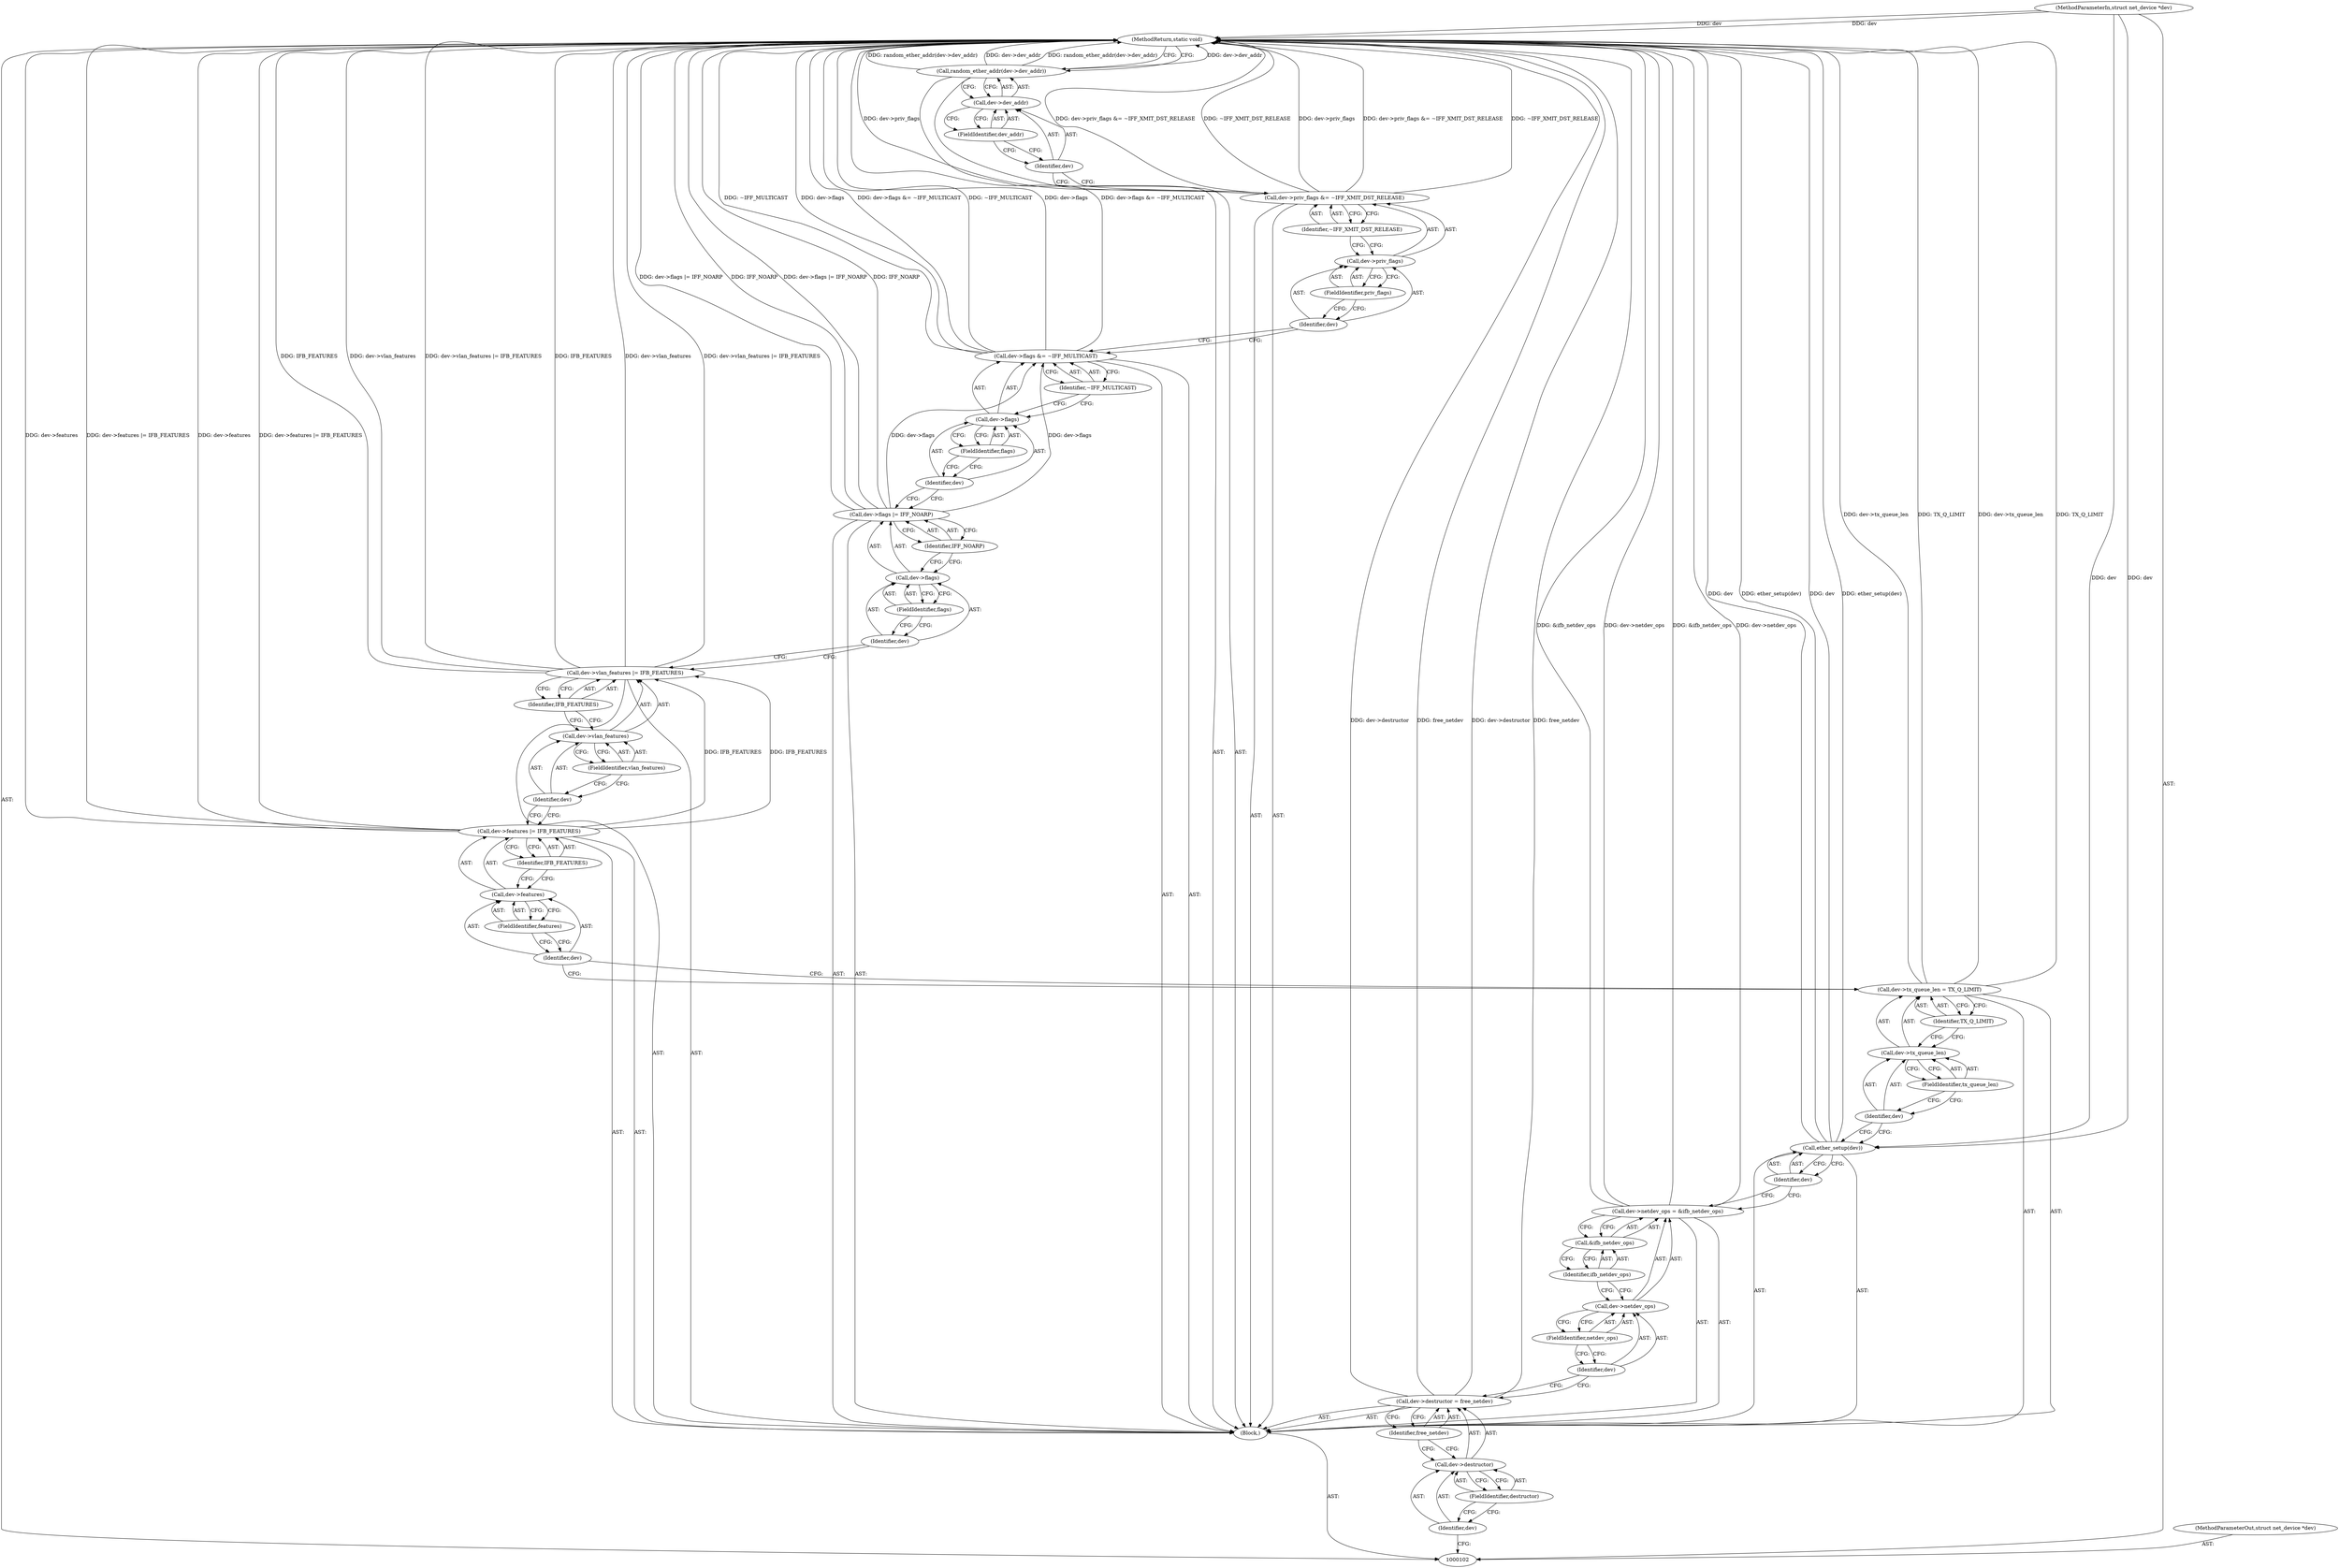 digraph "1_linux_550fd08c2cebad61c548def135f67aba284c6162_2" {
"1000152" [label="(MethodReturn,static void)"];
"1000103" [label="(MethodParameterIn,struct net_device *dev)"];
"1000190" [label="(MethodParameterOut,struct net_device *dev)"];
"1000123" [label="(Call,dev->features |= IFB_FEATURES)"];
"1000124" [label="(Call,dev->features)"];
"1000125" [label="(Identifier,dev)"];
"1000127" [label="(Identifier,IFB_FEATURES)"];
"1000126" [label="(FieldIdentifier,features)"];
"1000128" [label="(Call,dev->vlan_features |= IFB_FEATURES)"];
"1000129" [label="(Call,dev->vlan_features)"];
"1000130" [label="(Identifier,dev)"];
"1000132" [label="(Identifier,IFB_FEATURES)"];
"1000131" [label="(FieldIdentifier,vlan_features)"];
"1000137" [label="(Identifier,IFF_NOARP)"];
"1000133" [label="(Call,dev->flags |= IFF_NOARP)"];
"1000134" [label="(Call,dev->flags)"];
"1000135" [label="(Identifier,dev)"];
"1000136" [label="(FieldIdentifier,flags)"];
"1000142" [label="(Identifier,~IFF_MULTICAST)"];
"1000138" [label="(Call,dev->flags &= ~IFF_MULTICAST)"];
"1000139" [label="(Call,dev->flags)"];
"1000140" [label="(Identifier,dev)"];
"1000141" [label="(FieldIdentifier,flags)"];
"1000143" [label="(Call,dev->priv_flags &= ~IFF_XMIT_DST_RELEASE)"];
"1000144" [label="(Call,dev->priv_flags)"];
"1000145" [label="(Identifier,dev)"];
"1000147" [label="(Identifier,~IFF_XMIT_DST_RELEASE)"];
"1000146" [label="(FieldIdentifier,priv_flags)"];
"1000148" [label="(Call,random_ether_addr(dev->dev_addr))"];
"1000149" [label="(Call,dev->dev_addr)"];
"1000150" [label="(Identifier,dev)"];
"1000151" [label="(FieldIdentifier,dev_addr)"];
"1000104" [label="(Block,)"];
"1000105" [label="(Call,dev->destructor = free_netdev)"];
"1000106" [label="(Call,dev->destructor)"];
"1000107" [label="(Identifier,dev)"];
"1000109" [label="(Identifier,free_netdev)"];
"1000108" [label="(FieldIdentifier,destructor)"];
"1000110" [label="(Call,dev->netdev_ops = &ifb_netdev_ops)"];
"1000111" [label="(Call,dev->netdev_ops)"];
"1000112" [label="(Identifier,dev)"];
"1000114" [label="(Call,&ifb_netdev_ops)"];
"1000115" [label="(Identifier,ifb_netdev_ops)"];
"1000113" [label="(FieldIdentifier,netdev_ops)"];
"1000116" [label="(Call,ether_setup(dev))"];
"1000117" [label="(Identifier,dev)"];
"1000118" [label="(Call,dev->tx_queue_len = TX_Q_LIMIT)"];
"1000119" [label="(Call,dev->tx_queue_len)"];
"1000120" [label="(Identifier,dev)"];
"1000122" [label="(Identifier,TX_Q_LIMIT)"];
"1000121" [label="(FieldIdentifier,tx_queue_len)"];
"1000152" -> "1000102"  [label="AST: "];
"1000152" -> "1000148"  [label="CFG: "];
"1000116" -> "1000152"  [label="DDG: dev"];
"1000116" -> "1000152"  [label="DDG: ether_setup(dev)"];
"1000138" -> "1000152"  [label="DDG: ~IFF_MULTICAST"];
"1000138" -> "1000152"  [label="DDG: dev->flags"];
"1000138" -> "1000152"  [label="DDG: dev->flags &= ~IFF_MULTICAST"];
"1000110" -> "1000152"  [label="DDG: &ifb_netdev_ops"];
"1000110" -> "1000152"  [label="DDG: dev->netdev_ops"];
"1000133" -> "1000152"  [label="DDG: dev->flags |= IFF_NOARP"];
"1000133" -> "1000152"  [label="DDG: IFF_NOARP"];
"1000118" -> "1000152"  [label="DDG: dev->tx_queue_len"];
"1000118" -> "1000152"  [label="DDG: TX_Q_LIMIT"];
"1000123" -> "1000152"  [label="DDG: dev->features"];
"1000123" -> "1000152"  [label="DDG: dev->features |= IFB_FEATURES"];
"1000128" -> "1000152"  [label="DDG: IFB_FEATURES"];
"1000128" -> "1000152"  [label="DDG: dev->vlan_features"];
"1000128" -> "1000152"  [label="DDG: dev->vlan_features |= IFB_FEATURES"];
"1000103" -> "1000152"  [label="DDG: dev"];
"1000143" -> "1000152"  [label="DDG: dev->priv_flags"];
"1000143" -> "1000152"  [label="DDG: dev->priv_flags &= ~IFF_XMIT_DST_RELEASE"];
"1000143" -> "1000152"  [label="DDG: ~IFF_XMIT_DST_RELEASE"];
"1000148" -> "1000152"  [label="DDG: dev->dev_addr"];
"1000148" -> "1000152"  [label="DDG: random_ether_addr(dev->dev_addr)"];
"1000105" -> "1000152"  [label="DDG: dev->destructor"];
"1000105" -> "1000152"  [label="DDG: free_netdev"];
"1000103" -> "1000102"  [label="AST: "];
"1000103" -> "1000152"  [label="DDG: dev"];
"1000103" -> "1000116"  [label="DDG: dev"];
"1000190" -> "1000102"  [label="AST: "];
"1000123" -> "1000104"  [label="AST: "];
"1000123" -> "1000127"  [label="CFG: "];
"1000124" -> "1000123"  [label="AST: "];
"1000127" -> "1000123"  [label="AST: "];
"1000130" -> "1000123"  [label="CFG: "];
"1000123" -> "1000152"  [label="DDG: dev->features"];
"1000123" -> "1000152"  [label="DDG: dev->features |= IFB_FEATURES"];
"1000123" -> "1000128"  [label="DDG: IFB_FEATURES"];
"1000124" -> "1000123"  [label="AST: "];
"1000124" -> "1000126"  [label="CFG: "];
"1000125" -> "1000124"  [label="AST: "];
"1000126" -> "1000124"  [label="AST: "];
"1000127" -> "1000124"  [label="CFG: "];
"1000125" -> "1000124"  [label="AST: "];
"1000125" -> "1000118"  [label="CFG: "];
"1000126" -> "1000125"  [label="CFG: "];
"1000127" -> "1000123"  [label="AST: "];
"1000127" -> "1000124"  [label="CFG: "];
"1000123" -> "1000127"  [label="CFG: "];
"1000126" -> "1000124"  [label="AST: "];
"1000126" -> "1000125"  [label="CFG: "];
"1000124" -> "1000126"  [label="CFG: "];
"1000128" -> "1000104"  [label="AST: "];
"1000128" -> "1000132"  [label="CFG: "];
"1000129" -> "1000128"  [label="AST: "];
"1000132" -> "1000128"  [label="AST: "];
"1000135" -> "1000128"  [label="CFG: "];
"1000128" -> "1000152"  [label="DDG: IFB_FEATURES"];
"1000128" -> "1000152"  [label="DDG: dev->vlan_features"];
"1000128" -> "1000152"  [label="DDG: dev->vlan_features |= IFB_FEATURES"];
"1000123" -> "1000128"  [label="DDG: IFB_FEATURES"];
"1000129" -> "1000128"  [label="AST: "];
"1000129" -> "1000131"  [label="CFG: "];
"1000130" -> "1000129"  [label="AST: "];
"1000131" -> "1000129"  [label="AST: "];
"1000132" -> "1000129"  [label="CFG: "];
"1000130" -> "1000129"  [label="AST: "];
"1000130" -> "1000123"  [label="CFG: "];
"1000131" -> "1000130"  [label="CFG: "];
"1000132" -> "1000128"  [label="AST: "];
"1000132" -> "1000129"  [label="CFG: "];
"1000128" -> "1000132"  [label="CFG: "];
"1000131" -> "1000129"  [label="AST: "];
"1000131" -> "1000130"  [label="CFG: "];
"1000129" -> "1000131"  [label="CFG: "];
"1000137" -> "1000133"  [label="AST: "];
"1000137" -> "1000134"  [label="CFG: "];
"1000133" -> "1000137"  [label="CFG: "];
"1000133" -> "1000104"  [label="AST: "];
"1000133" -> "1000137"  [label="CFG: "];
"1000134" -> "1000133"  [label="AST: "];
"1000137" -> "1000133"  [label="AST: "];
"1000140" -> "1000133"  [label="CFG: "];
"1000133" -> "1000152"  [label="DDG: dev->flags |= IFF_NOARP"];
"1000133" -> "1000152"  [label="DDG: IFF_NOARP"];
"1000133" -> "1000138"  [label="DDG: dev->flags"];
"1000134" -> "1000133"  [label="AST: "];
"1000134" -> "1000136"  [label="CFG: "];
"1000135" -> "1000134"  [label="AST: "];
"1000136" -> "1000134"  [label="AST: "];
"1000137" -> "1000134"  [label="CFG: "];
"1000135" -> "1000134"  [label="AST: "];
"1000135" -> "1000128"  [label="CFG: "];
"1000136" -> "1000135"  [label="CFG: "];
"1000136" -> "1000134"  [label="AST: "];
"1000136" -> "1000135"  [label="CFG: "];
"1000134" -> "1000136"  [label="CFG: "];
"1000142" -> "1000138"  [label="AST: "];
"1000142" -> "1000139"  [label="CFG: "];
"1000138" -> "1000142"  [label="CFG: "];
"1000138" -> "1000104"  [label="AST: "];
"1000138" -> "1000142"  [label="CFG: "];
"1000139" -> "1000138"  [label="AST: "];
"1000142" -> "1000138"  [label="AST: "];
"1000145" -> "1000138"  [label="CFG: "];
"1000138" -> "1000152"  [label="DDG: ~IFF_MULTICAST"];
"1000138" -> "1000152"  [label="DDG: dev->flags"];
"1000138" -> "1000152"  [label="DDG: dev->flags &= ~IFF_MULTICAST"];
"1000133" -> "1000138"  [label="DDG: dev->flags"];
"1000139" -> "1000138"  [label="AST: "];
"1000139" -> "1000141"  [label="CFG: "];
"1000140" -> "1000139"  [label="AST: "];
"1000141" -> "1000139"  [label="AST: "];
"1000142" -> "1000139"  [label="CFG: "];
"1000140" -> "1000139"  [label="AST: "];
"1000140" -> "1000133"  [label="CFG: "];
"1000141" -> "1000140"  [label="CFG: "];
"1000141" -> "1000139"  [label="AST: "];
"1000141" -> "1000140"  [label="CFG: "];
"1000139" -> "1000141"  [label="CFG: "];
"1000143" -> "1000104"  [label="AST: "];
"1000143" -> "1000147"  [label="CFG: "];
"1000144" -> "1000143"  [label="AST: "];
"1000147" -> "1000143"  [label="AST: "];
"1000150" -> "1000143"  [label="CFG: "];
"1000143" -> "1000152"  [label="DDG: dev->priv_flags"];
"1000143" -> "1000152"  [label="DDG: dev->priv_flags &= ~IFF_XMIT_DST_RELEASE"];
"1000143" -> "1000152"  [label="DDG: ~IFF_XMIT_DST_RELEASE"];
"1000144" -> "1000143"  [label="AST: "];
"1000144" -> "1000146"  [label="CFG: "];
"1000145" -> "1000144"  [label="AST: "];
"1000146" -> "1000144"  [label="AST: "];
"1000147" -> "1000144"  [label="CFG: "];
"1000145" -> "1000144"  [label="AST: "];
"1000145" -> "1000138"  [label="CFG: "];
"1000146" -> "1000145"  [label="CFG: "];
"1000147" -> "1000143"  [label="AST: "];
"1000147" -> "1000144"  [label="CFG: "];
"1000143" -> "1000147"  [label="CFG: "];
"1000146" -> "1000144"  [label="AST: "];
"1000146" -> "1000145"  [label="CFG: "];
"1000144" -> "1000146"  [label="CFG: "];
"1000148" -> "1000104"  [label="AST: "];
"1000148" -> "1000149"  [label="CFG: "];
"1000149" -> "1000148"  [label="AST: "];
"1000152" -> "1000148"  [label="CFG: "];
"1000148" -> "1000152"  [label="DDG: dev->dev_addr"];
"1000148" -> "1000152"  [label="DDG: random_ether_addr(dev->dev_addr)"];
"1000149" -> "1000148"  [label="AST: "];
"1000149" -> "1000151"  [label="CFG: "];
"1000150" -> "1000149"  [label="AST: "];
"1000151" -> "1000149"  [label="AST: "];
"1000148" -> "1000149"  [label="CFG: "];
"1000150" -> "1000149"  [label="AST: "];
"1000150" -> "1000143"  [label="CFG: "];
"1000151" -> "1000150"  [label="CFG: "];
"1000151" -> "1000149"  [label="AST: "];
"1000151" -> "1000150"  [label="CFG: "];
"1000149" -> "1000151"  [label="CFG: "];
"1000104" -> "1000102"  [label="AST: "];
"1000105" -> "1000104"  [label="AST: "];
"1000110" -> "1000104"  [label="AST: "];
"1000116" -> "1000104"  [label="AST: "];
"1000118" -> "1000104"  [label="AST: "];
"1000123" -> "1000104"  [label="AST: "];
"1000128" -> "1000104"  [label="AST: "];
"1000133" -> "1000104"  [label="AST: "];
"1000138" -> "1000104"  [label="AST: "];
"1000143" -> "1000104"  [label="AST: "];
"1000148" -> "1000104"  [label="AST: "];
"1000105" -> "1000104"  [label="AST: "];
"1000105" -> "1000109"  [label="CFG: "];
"1000106" -> "1000105"  [label="AST: "];
"1000109" -> "1000105"  [label="AST: "];
"1000112" -> "1000105"  [label="CFG: "];
"1000105" -> "1000152"  [label="DDG: dev->destructor"];
"1000105" -> "1000152"  [label="DDG: free_netdev"];
"1000106" -> "1000105"  [label="AST: "];
"1000106" -> "1000108"  [label="CFG: "];
"1000107" -> "1000106"  [label="AST: "];
"1000108" -> "1000106"  [label="AST: "];
"1000109" -> "1000106"  [label="CFG: "];
"1000107" -> "1000106"  [label="AST: "];
"1000107" -> "1000102"  [label="CFG: "];
"1000108" -> "1000107"  [label="CFG: "];
"1000109" -> "1000105"  [label="AST: "];
"1000109" -> "1000106"  [label="CFG: "];
"1000105" -> "1000109"  [label="CFG: "];
"1000108" -> "1000106"  [label="AST: "];
"1000108" -> "1000107"  [label="CFG: "];
"1000106" -> "1000108"  [label="CFG: "];
"1000110" -> "1000104"  [label="AST: "];
"1000110" -> "1000114"  [label="CFG: "];
"1000111" -> "1000110"  [label="AST: "];
"1000114" -> "1000110"  [label="AST: "];
"1000117" -> "1000110"  [label="CFG: "];
"1000110" -> "1000152"  [label="DDG: &ifb_netdev_ops"];
"1000110" -> "1000152"  [label="DDG: dev->netdev_ops"];
"1000111" -> "1000110"  [label="AST: "];
"1000111" -> "1000113"  [label="CFG: "];
"1000112" -> "1000111"  [label="AST: "];
"1000113" -> "1000111"  [label="AST: "];
"1000115" -> "1000111"  [label="CFG: "];
"1000112" -> "1000111"  [label="AST: "];
"1000112" -> "1000105"  [label="CFG: "];
"1000113" -> "1000112"  [label="CFG: "];
"1000114" -> "1000110"  [label="AST: "];
"1000114" -> "1000115"  [label="CFG: "];
"1000115" -> "1000114"  [label="AST: "];
"1000110" -> "1000114"  [label="CFG: "];
"1000115" -> "1000114"  [label="AST: "];
"1000115" -> "1000111"  [label="CFG: "];
"1000114" -> "1000115"  [label="CFG: "];
"1000113" -> "1000111"  [label="AST: "];
"1000113" -> "1000112"  [label="CFG: "];
"1000111" -> "1000113"  [label="CFG: "];
"1000116" -> "1000104"  [label="AST: "];
"1000116" -> "1000117"  [label="CFG: "];
"1000117" -> "1000116"  [label="AST: "];
"1000120" -> "1000116"  [label="CFG: "];
"1000116" -> "1000152"  [label="DDG: dev"];
"1000116" -> "1000152"  [label="DDG: ether_setup(dev)"];
"1000103" -> "1000116"  [label="DDG: dev"];
"1000117" -> "1000116"  [label="AST: "];
"1000117" -> "1000110"  [label="CFG: "];
"1000116" -> "1000117"  [label="CFG: "];
"1000118" -> "1000104"  [label="AST: "];
"1000118" -> "1000122"  [label="CFG: "];
"1000119" -> "1000118"  [label="AST: "];
"1000122" -> "1000118"  [label="AST: "];
"1000125" -> "1000118"  [label="CFG: "];
"1000118" -> "1000152"  [label="DDG: dev->tx_queue_len"];
"1000118" -> "1000152"  [label="DDG: TX_Q_LIMIT"];
"1000119" -> "1000118"  [label="AST: "];
"1000119" -> "1000121"  [label="CFG: "];
"1000120" -> "1000119"  [label="AST: "];
"1000121" -> "1000119"  [label="AST: "];
"1000122" -> "1000119"  [label="CFG: "];
"1000120" -> "1000119"  [label="AST: "];
"1000120" -> "1000116"  [label="CFG: "];
"1000121" -> "1000120"  [label="CFG: "];
"1000122" -> "1000118"  [label="AST: "];
"1000122" -> "1000119"  [label="CFG: "];
"1000118" -> "1000122"  [label="CFG: "];
"1000121" -> "1000119"  [label="AST: "];
"1000121" -> "1000120"  [label="CFG: "];
"1000119" -> "1000121"  [label="CFG: "];
}
